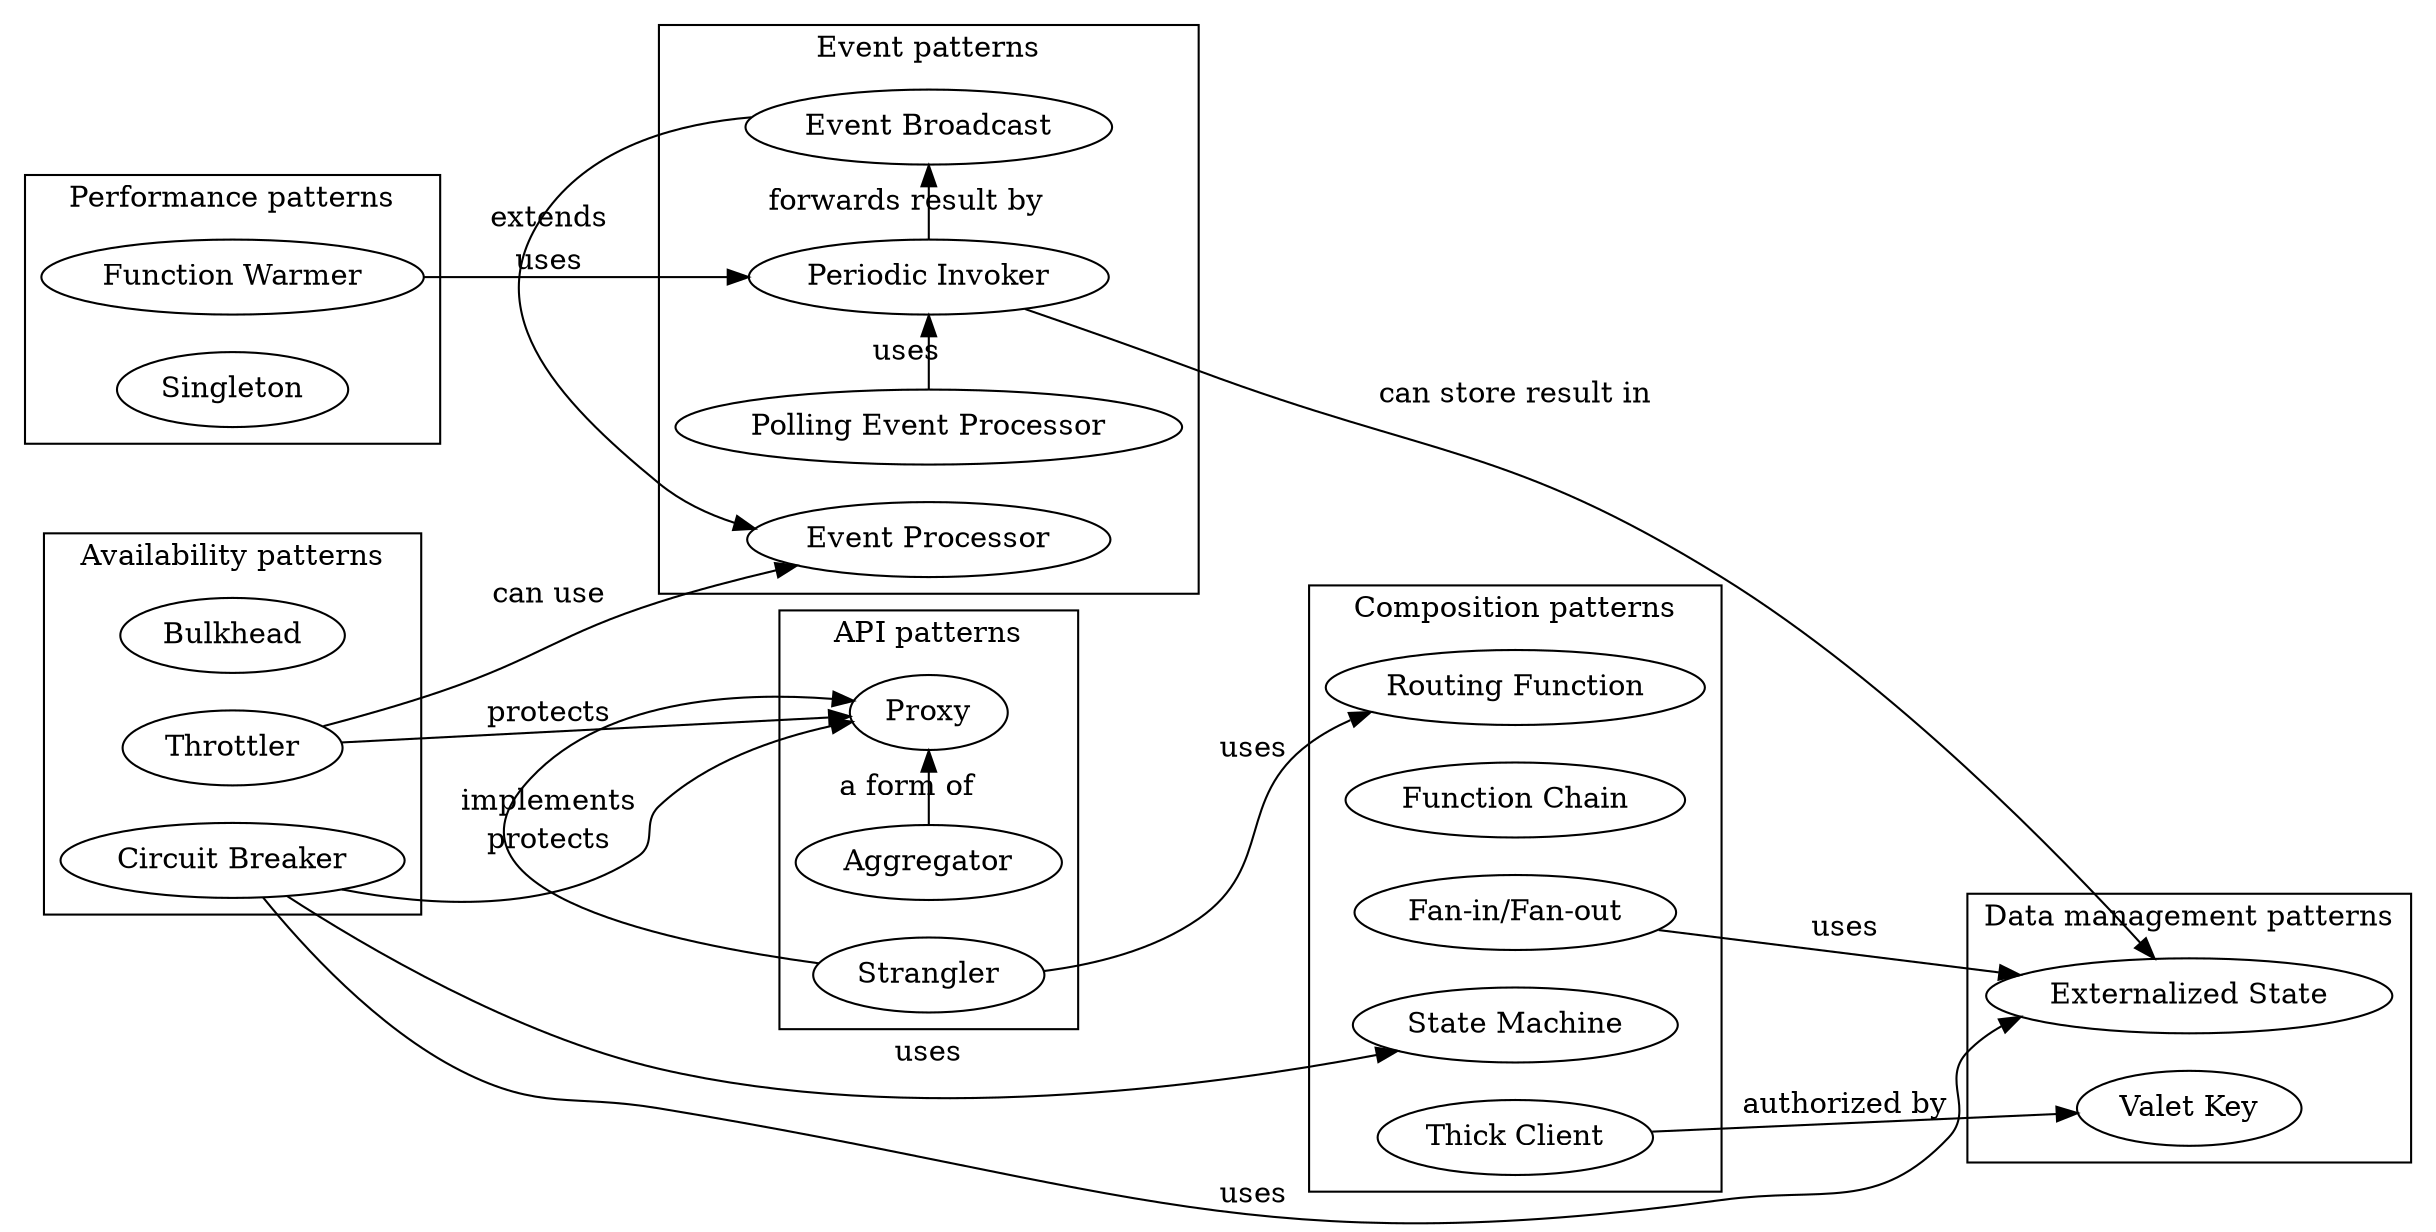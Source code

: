 digraph g{
  rankdir="LR"
  newrank="true"

  subgraph cluster_composition {
    label="Composition patterns"
    rank="same"
    "Routing Function";
    "Function Chain";
    "Fan-in/Fan-out";
    "State Machine";
    "Thick Client";
  }
  // "Routing Function" -> "Externalized State" [label="can store configuration in"];
  // "Function Chain" -> "Externalized State" [label="stores result in"];
  "Fan-in/Fan-out" -> "Externalized State" [label="uses"];
  "Thick Client" -> "Valet Key" [label="authorized by"];

  subgraph cluster_event {
    label="Event patterns"
    rank="same"
    "Event Processor";
    "Periodic Invoker";
    "Polling Event Processor";
    "Event Broadcast";
  }
  "Periodic Invoker" -> "Externalized State" [label="can store result in"];
  "Periodic Invoker" -> "Event Broadcast" [label="forwards result by"];
  "Polling Event Processor" -> "Periodic Invoker" [label="uses"];
  "Event Broadcast" -> "Event Processor" [label="extends"];

  subgraph cluster_api {
    label="API patterns"
    rank="same"
    "Aggregator";
    "Proxy";
    "Strangler";
  }
  "Aggregator" -> "Proxy" [label="a form of"];
  "Strangler" -> "Routing Function" [label="uses"];
  "Strangler" -> "Proxy" [label="implements"];

  subgraph cluster_data {
    label="Data management patterns"
    rank="same"
    "Externalized State";
    "Valet Key";
  }

  subgraph cluster_performance {
    label="Performance patterns"
    rank="same"
    "Function Warmer";
    "Singleton";
  }
  "Function Warmer" -> "Periodic Invoker" [label="uses"];

  subgraph cluster_availability {
    label="Availability patterns"
    rank="same"
    "Bulkhead";
    "Throttler";
    "Circuit Breaker";
  }
  "Throttler" -> "Event Processor" [label="can use"];
  "Throttler" -> "Proxy" [label="protects"];
  "Circuit Breaker" -> "State Machine" [label="uses"];
  "Circuit Breaker" -> "Externalized State" [label="uses"];
  "Circuit Breaker" -> "Proxy" [label="protects"];
}
